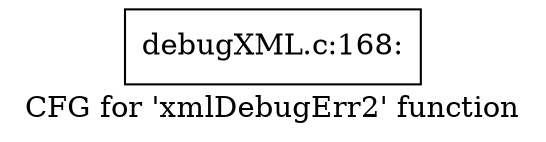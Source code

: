 digraph "CFG for 'xmlDebugErr2' function" {
	label="CFG for 'xmlDebugErr2' function";

	Node0x48d7cb0 [shape=record,label="{debugXML.c:168:}"];
}
